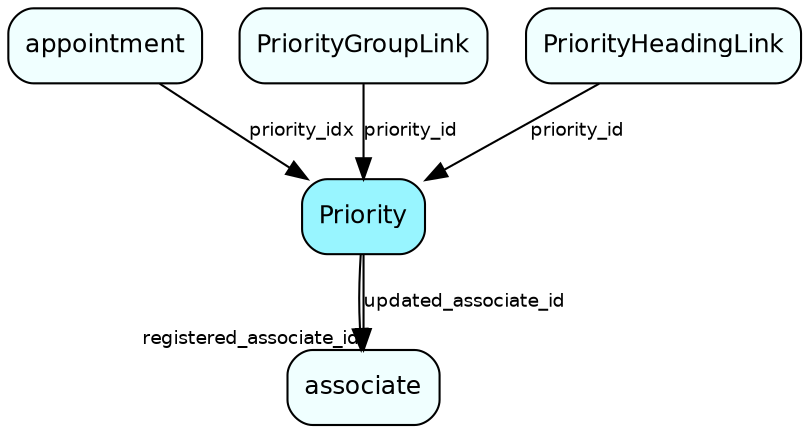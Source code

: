 digraph Priority  {
node [shape = box style="rounded, filled" fontname = "Helvetica" fontsize = "12" ]
edge [fontname = "Helvetica" fontsize = "9"]

Priority[fillcolor = "cadetblue1"]
associate[fillcolor = "azure1"]
appointment[fillcolor = "azure1"]
PriorityGroupLink[fillcolor = "azure1"]
PriorityHeadingLink[fillcolor = "azure1"]
Priority -> associate [headlabel = "registered_associate_id"]
Priority -> associate [label = "updated_associate_id"]
appointment -> Priority [label = "priority_idx"]
PriorityGroupLink -> Priority [label = "priority_id"]
PriorityHeadingLink -> Priority [label = "priority_id"]
}
